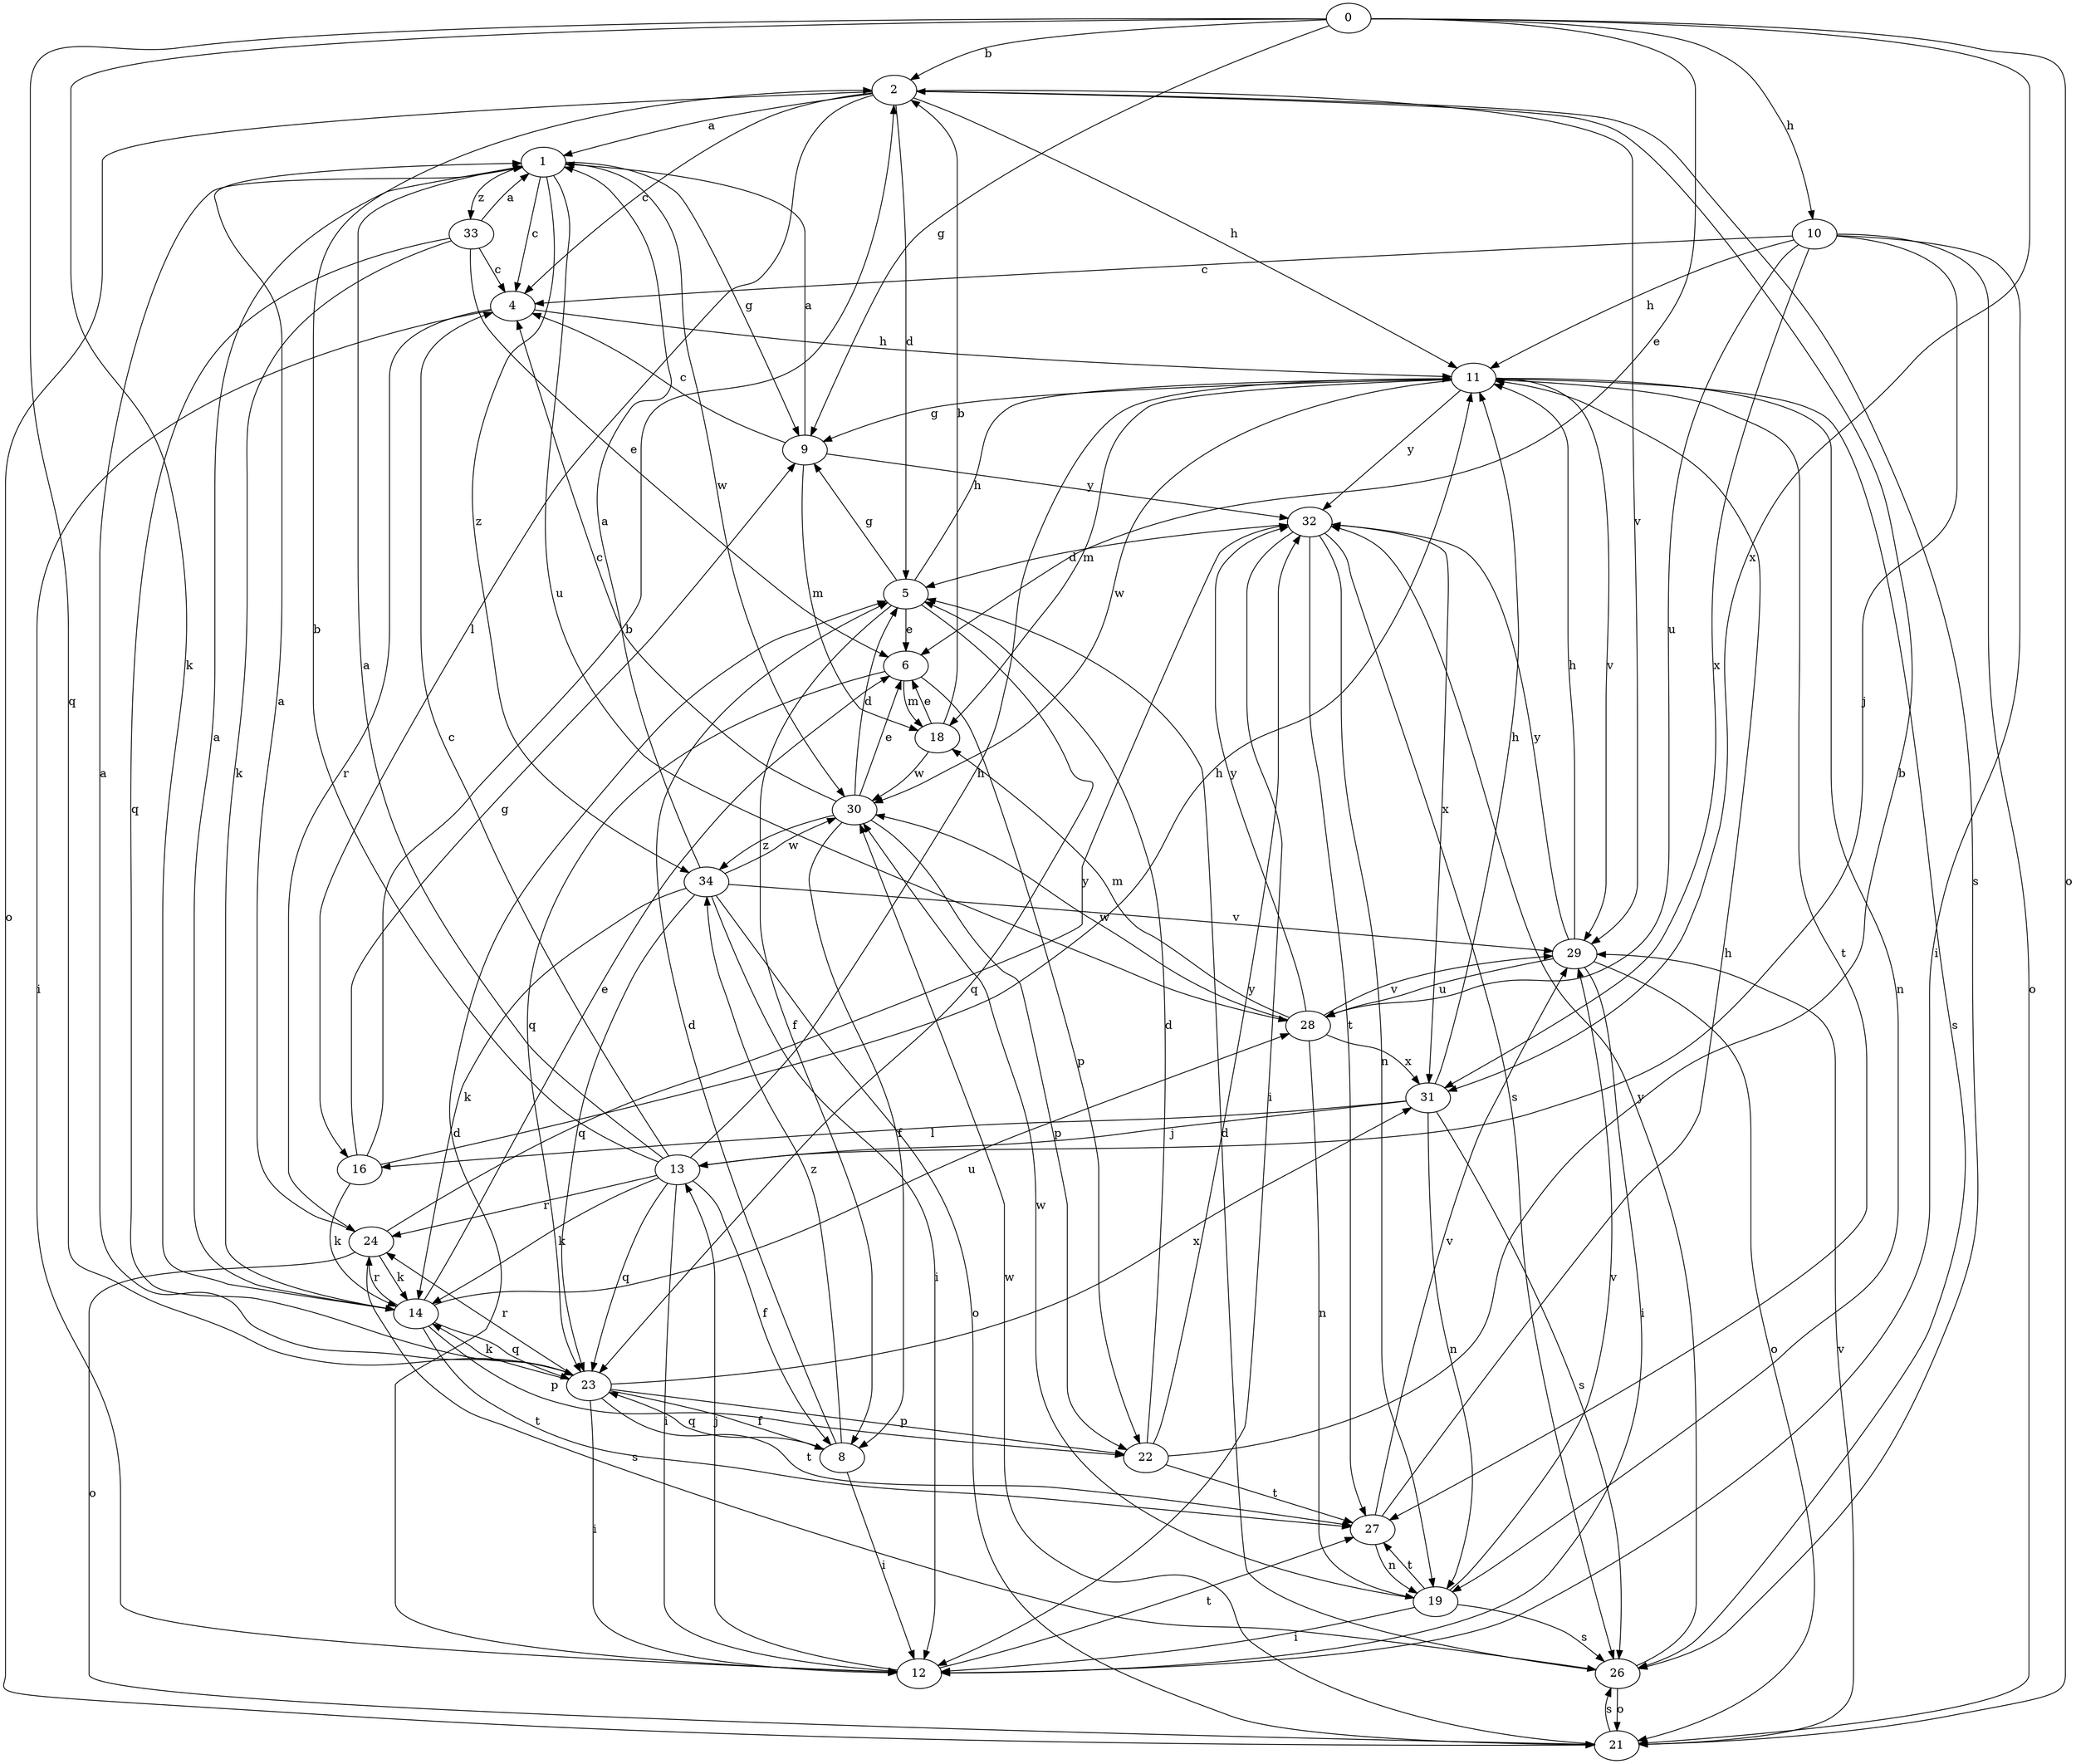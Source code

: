 strict digraph  {
0;
1;
2;
4;
5;
6;
8;
9;
10;
11;
12;
13;
14;
16;
18;
19;
21;
22;
23;
24;
26;
27;
28;
29;
30;
31;
32;
33;
34;
0 -> 2  [label=b];
0 -> 6  [label=e];
0 -> 9  [label=g];
0 -> 10  [label=h];
0 -> 14  [label=k];
0 -> 21  [label=o];
0 -> 23  [label=q];
0 -> 31  [label=x];
1 -> 4  [label=c];
1 -> 9  [label=g];
1 -> 28  [label=u];
1 -> 30  [label=w];
1 -> 33  [label=z];
1 -> 34  [label=z];
2 -> 1  [label=a];
2 -> 4  [label=c];
2 -> 5  [label=d];
2 -> 11  [label=h];
2 -> 16  [label=l];
2 -> 21  [label=o];
2 -> 26  [label=s];
2 -> 29  [label=v];
4 -> 11  [label=h];
4 -> 12  [label=i];
4 -> 24  [label=r];
5 -> 6  [label=e];
5 -> 8  [label=f];
5 -> 9  [label=g];
5 -> 11  [label=h];
5 -> 23  [label=q];
6 -> 18  [label=m];
6 -> 22  [label=p];
6 -> 23  [label=q];
8 -> 5  [label=d];
8 -> 12  [label=i];
8 -> 23  [label=q];
8 -> 34  [label=z];
9 -> 1  [label=a];
9 -> 4  [label=c];
9 -> 18  [label=m];
9 -> 32  [label=y];
10 -> 4  [label=c];
10 -> 11  [label=h];
10 -> 12  [label=i];
10 -> 13  [label=j];
10 -> 21  [label=o];
10 -> 28  [label=u];
10 -> 31  [label=x];
11 -> 9  [label=g];
11 -> 18  [label=m];
11 -> 19  [label=n];
11 -> 26  [label=s];
11 -> 27  [label=t];
11 -> 29  [label=v];
11 -> 30  [label=w];
11 -> 32  [label=y];
12 -> 5  [label=d];
12 -> 13  [label=j];
12 -> 27  [label=t];
13 -> 1  [label=a];
13 -> 2  [label=b];
13 -> 4  [label=c];
13 -> 8  [label=f];
13 -> 11  [label=h];
13 -> 12  [label=i];
13 -> 14  [label=k];
13 -> 23  [label=q];
13 -> 24  [label=r];
14 -> 1  [label=a];
14 -> 6  [label=e];
14 -> 22  [label=p];
14 -> 23  [label=q];
14 -> 24  [label=r];
14 -> 27  [label=t];
14 -> 28  [label=u];
16 -> 2  [label=b];
16 -> 9  [label=g];
16 -> 11  [label=h];
16 -> 14  [label=k];
18 -> 2  [label=b];
18 -> 6  [label=e];
18 -> 30  [label=w];
19 -> 12  [label=i];
19 -> 26  [label=s];
19 -> 27  [label=t];
19 -> 29  [label=v];
19 -> 30  [label=w];
21 -> 26  [label=s];
21 -> 29  [label=v];
21 -> 30  [label=w];
22 -> 2  [label=b];
22 -> 5  [label=d];
22 -> 27  [label=t];
22 -> 32  [label=y];
23 -> 1  [label=a];
23 -> 8  [label=f];
23 -> 12  [label=i];
23 -> 14  [label=k];
23 -> 22  [label=p];
23 -> 24  [label=r];
23 -> 27  [label=t];
23 -> 31  [label=x];
24 -> 1  [label=a];
24 -> 14  [label=k];
24 -> 21  [label=o];
24 -> 26  [label=s];
24 -> 32  [label=y];
26 -> 5  [label=d];
26 -> 21  [label=o];
26 -> 32  [label=y];
27 -> 11  [label=h];
27 -> 19  [label=n];
27 -> 29  [label=v];
28 -> 18  [label=m];
28 -> 19  [label=n];
28 -> 29  [label=v];
28 -> 30  [label=w];
28 -> 31  [label=x];
28 -> 32  [label=y];
29 -> 11  [label=h];
29 -> 12  [label=i];
29 -> 21  [label=o];
29 -> 28  [label=u];
29 -> 32  [label=y];
30 -> 4  [label=c];
30 -> 5  [label=d];
30 -> 6  [label=e];
30 -> 8  [label=f];
30 -> 22  [label=p];
30 -> 34  [label=z];
31 -> 11  [label=h];
31 -> 13  [label=j];
31 -> 16  [label=l];
31 -> 19  [label=n];
31 -> 26  [label=s];
32 -> 5  [label=d];
32 -> 12  [label=i];
32 -> 19  [label=n];
32 -> 26  [label=s];
32 -> 27  [label=t];
32 -> 31  [label=x];
33 -> 1  [label=a];
33 -> 4  [label=c];
33 -> 6  [label=e];
33 -> 14  [label=k];
33 -> 23  [label=q];
34 -> 1  [label=a];
34 -> 12  [label=i];
34 -> 14  [label=k];
34 -> 21  [label=o];
34 -> 23  [label=q];
34 -> 29  [label=v];
34 -> 30  [label=w];
}
